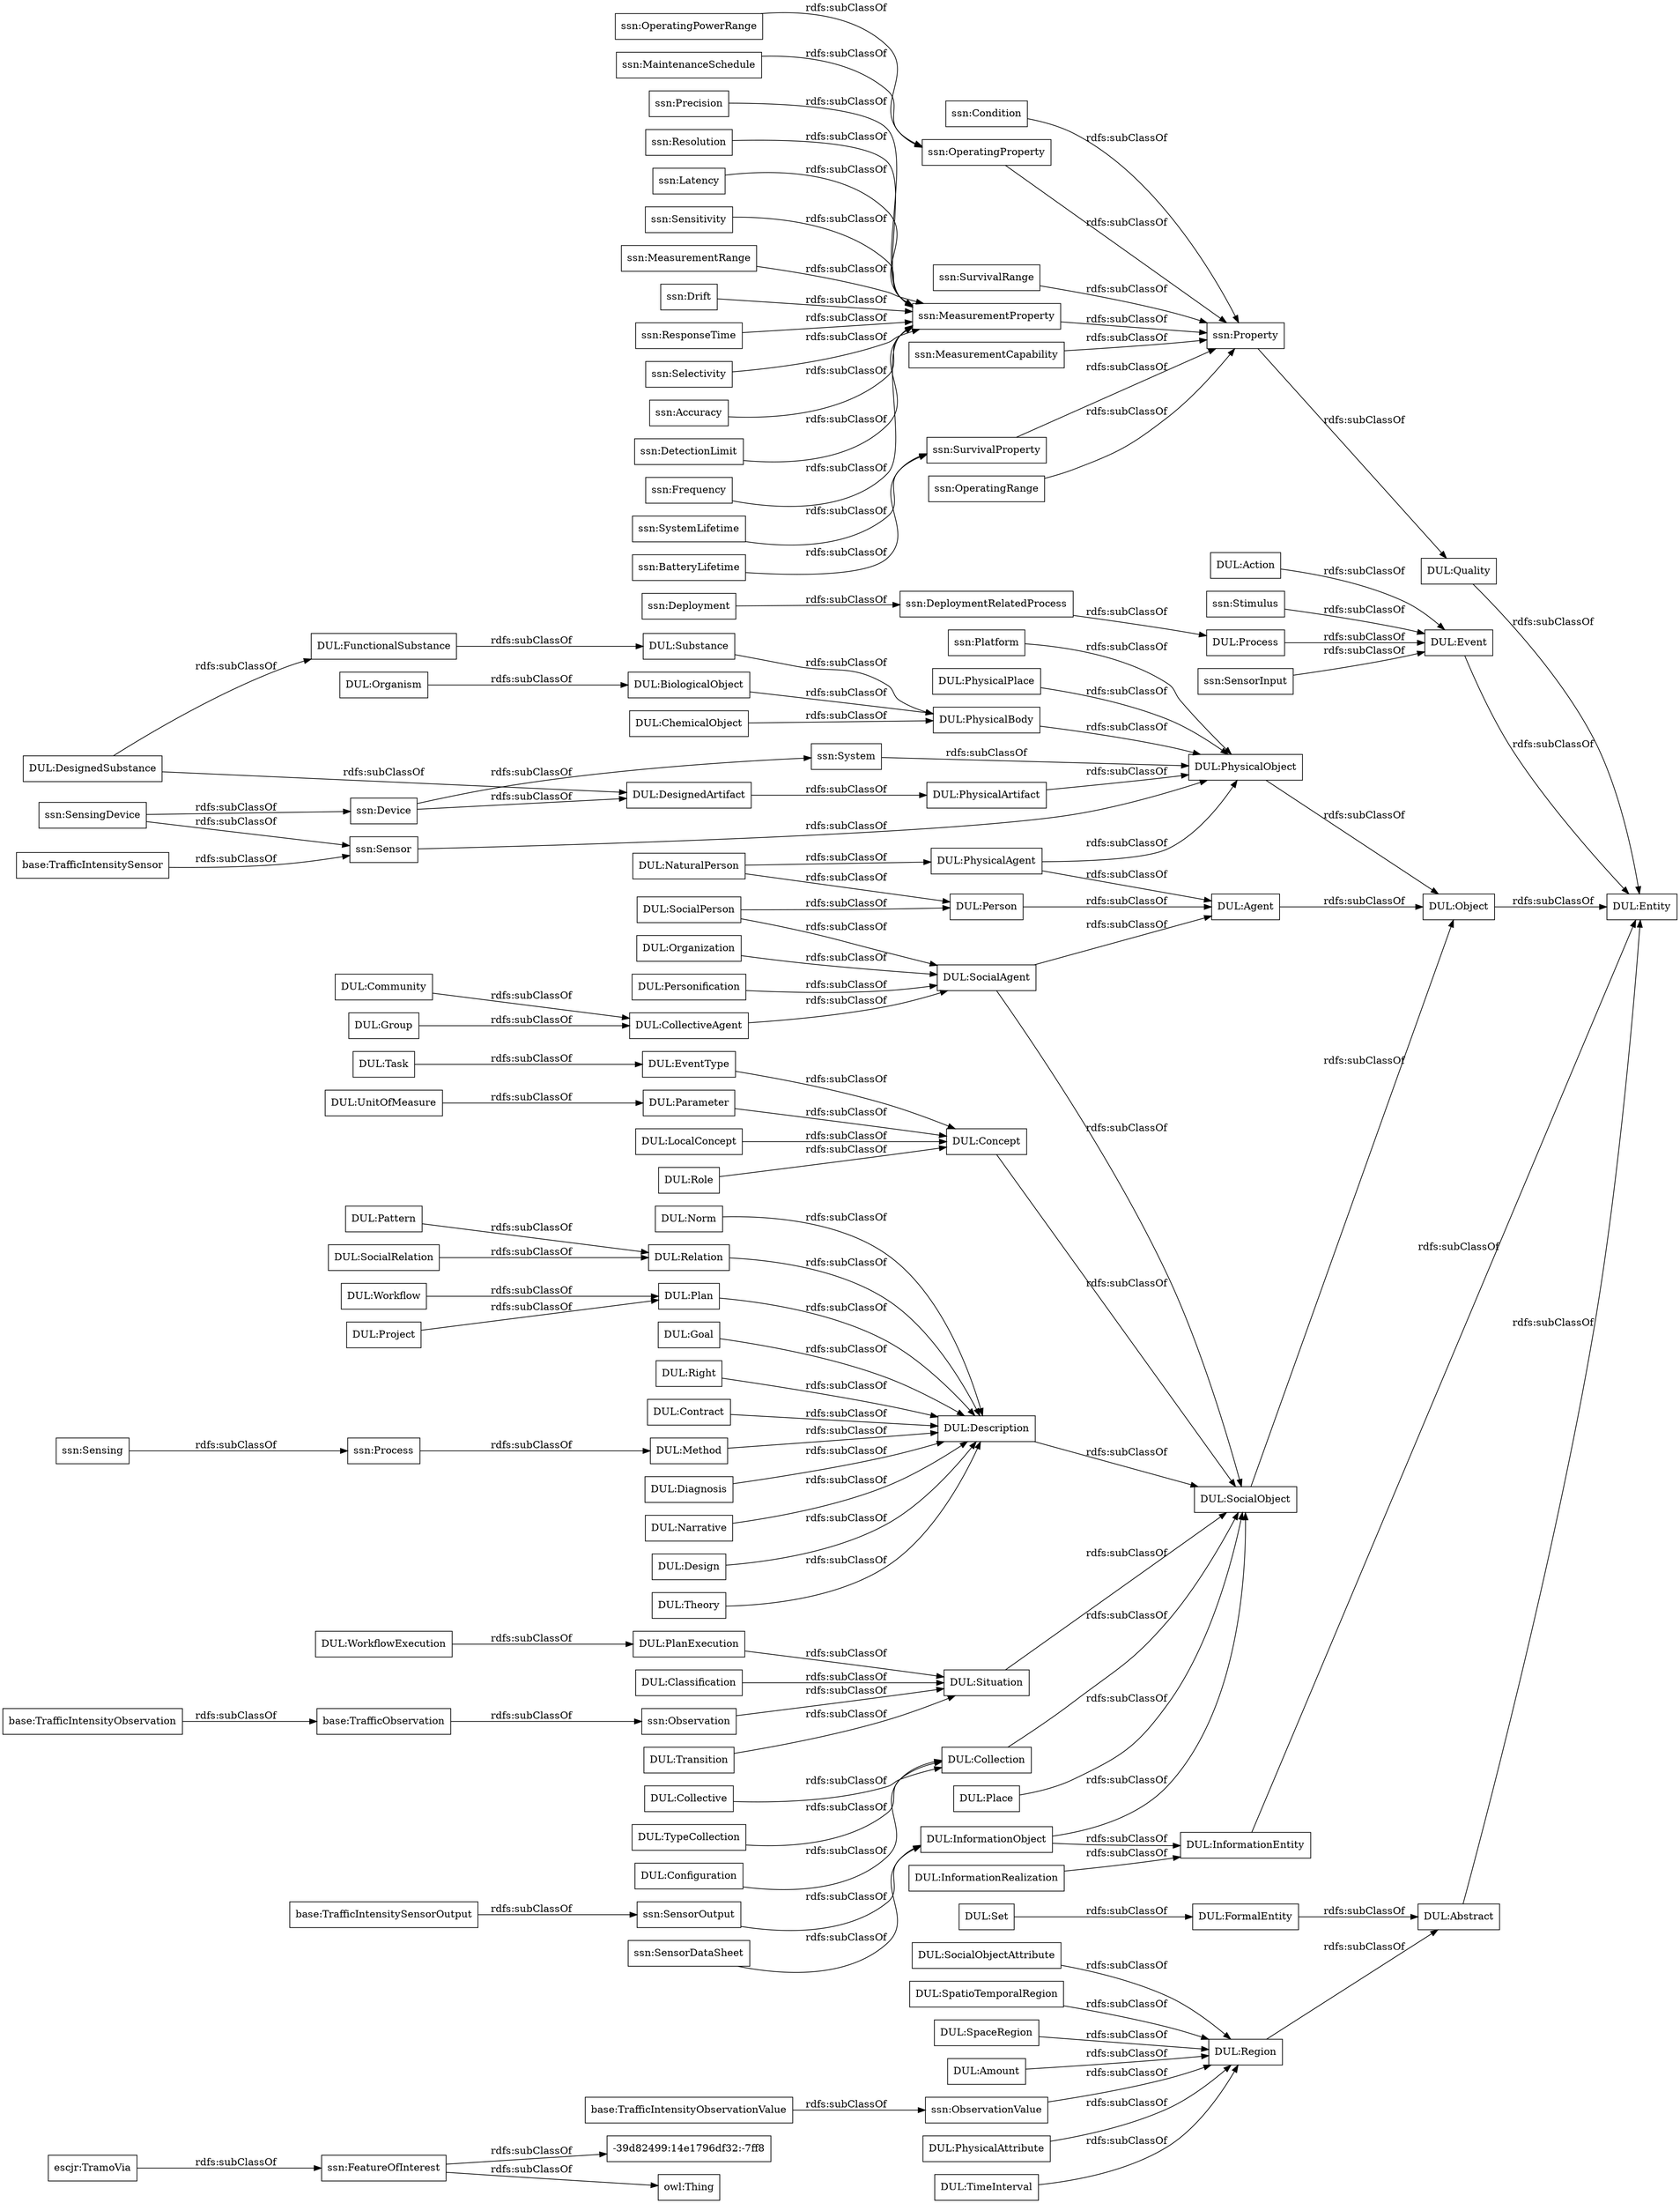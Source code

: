 digraph ar2dtool_diagram { 
rankdir=LR;
size="1000"
node [shape = rectangle, color="black"]; "escjr:TramoVia" "base:TrafficObservation" "base:TrafficIntensitySensorOutput" "base:TrafficIntensitySensor" "base:TrafficIntensityObservationValue" "base:TrafficIntensityObservation" "ssn:Accuracy" "ssn:DetectionLimit" "ssn:Frequency" "ssn:Condition" "DUL:Region" "DUL:Situation" "DUL:PhysicalObject" "ssn:SensorOutput" "ssn:Precision" "ssn:Resolution" "DUL:Quality" "ssn:FeatureOfInterest" "ssn:Sensor" "DUL:InformationObject" "ssn:OperatingProperty" "DUL:Event" "ssn:OperatingPowerRange" "DUL:Method" "ssn:MaintenanceSchedule" "ssn:Sensing" "DUL:Object" "ssn:Latency" "ssn:SurvivalRange" "ssn:SensingDevice" "DUL:DesignedArtifact" "ssn:Sensitivity" "ssn:Stimulus" "DUL:Process" "ssn:MeasurementRange" "ssn:System" "-39d82499:14e1796df32:-7ff8" "ssn:SystemLifetime" "ssn:Property" "ssn:MeasurementProperty" "ssn:Process" "ssn:Deployment" "ssn:MeasurementCapability" "ssn:BatteryLifetime" "ssn:Drift" "ssn:DeploymentRelatedProcess" "ssn:SensorInput" "ssn:ResponseTime" "ssn:ObservationValue" "ssn:SensorDataSheet" "ssn:Observation" "ssn:Selectivity" "ssn:SurvivalProperty" "ssn:Device" "ssn:OperatingRange" "ssn:Platform" "DUL:FunctionalSubstance" "DUL:PhysicalAttribute" "DUL:UnitOfMeasure" "DUL:Organization" "DUL:Collection" "DUL:InformationRealization" "DUL:Person" "DUL:Entity" "DUL:Place" "DUL:Personification" "DUL:ChemicalObject" "DUL:Parameter" "DUL:PhysicalAgent" "DUL:Abstract" "DUL:DesignedSubstance" "DUL:Configuration" "DUL:Concept" "DUL:Agent" "DUL:SocialPerson" "DUL:Collective" "DUL:Substance" "DUL:PhysicalArtifact" "DUL:TypeCollection" "DUL:TimeInterval" "DUL:Set" "DUL:Diagnosis" "DUL:Narrative" "DUL:Design" "DUL:Workflow" "DUL:Community" "DUL:Theory" "DUL:Organism" "DUL:InformationEntity" "DUL:SocialObject" "DUL:PhysicalBody" "DUL:PhysicalPlace" "DUL:Transition" "DUL:LocalConcept" "DUL:NaturalPerson" "DUL:WorkflowExecution" "DUL:SocialObjectAttribute" "DUL:Role" "DUL:FormalEntity" "DUL:Pattern" "DUL:Norm" "DUL:Action" "DUL:Group" "DUL:Description" "DUL:CollectiveAgent" "DUL:Relation" "DUL:Plan" "DUL:EventType" "DUL:SpatioTemporalRegion" "DUL:PlanExecution" "DUL:Goal" "DUL:SpaceRegion" "DUL:Amount" "DUL:Task" "DUL:Project" "DUL:Right" "DUL:Classification" "DUL:BiologicalObject" "DUL:Contract" "DUL:SocialRelation" "DUL:SocialAgent" ; /*classes style*/
	"DUL:Agent" -> "DUL:Object" [ label = "rdfs:subClassOf" ];
	"ssn:Deployment" -> "ssn:DeploymentRelatedProcess" [ label = "rdfs:subClassOf" ];
	"ssn:SensingDevice" -> "ssn:Sensor" [ label = "rdfs:subClassOf" ];
	"ssn:SensingDevice" -> "ssn:Device" [ label = "rdfs:subClassOf" ];
	"ssn:DeploymentRelatedProcess" -> "DUL:Process" [ label = "rdfs:subClassOf" ];
	"DUL:Substance" -> "DUL:PhysicalBody" [ label = "rdfs:subClassOf" ];
	"ssn:Accuracy" -> "ssn:MeasurementProperty" [ label = "rdfs:subClassOf" ];
	"DUL:InformationEntity" -> "DUL:Entity" [ label = "rdfs:subClassOf" ];
	"ssn:FeatureOfInterest" -> "owl:Thing" [ label = "rdfs:subClassOf" ];
	"ssn:FeatureOfInterest" -> "-39d82499:14e1796df32:-7ff8" [ label = "rdfs:subClassOf" ];
	"ssn:Latency" -> "ssn:MeasurementProperty" [ label = "rdfs:subClassOf" ];
	"DUL:Configuration" -> "DUL:Collection" [ label = "rdfs:subClassOf" ];
	"DUL:CollectiveAgent" -> "DUL:SocialAgent" [ label = "rdfs:subClassOf" ];
	"DUL:Process" -> "DUL:Event" [ label = "rdfs:subClassOf" ];
	"base:TrafficIntensityObservation" -> "base:TrafficObservation" [ label = "rdfs:subClassOf" ];
	"DUL:SpatioTemporalRegion" -> "DUL:Region" [ label = "rdfs:subClassOf" ];
	"DUL:FunctionalSubstance" -> "DUL:Substance" [ label = "rdfs:subClassOf" ];
	"ssn:Process" -> "DUL:Method" [ label = "rdfs:subClassOf" ];
	"DUL:SocialObjectAttribute" -> "DUL:Region" [ label = "rdfs:subClassOf" ];
	"DUL:PhysicalAgent" -> "DUL:Agent" [ label = "rdfs:subClassOf" ];
	"DUL:PhysicalAgent" -> "DUL:PhysicalObject" [ label = "rdfs:subClassOf" ];
	"DUL:SocialObject" -> "DUL:Object" [ label = "rdfs:subClassOf" ];
	"DUL:Group" -> "DUL:CollectiveAgent" [ label = "rdfs:subClassOf" ];
	"DUL:PhysicalArtifact" -> "DUL:PhysicalObject" [ label = "rdfs:subClassOf" ];
	"DUL:Description" -> "DUL:SocialObject" [ label = "rdfs:subClassOf" ];
	"ssn:Property" -> "DUL:Quality" [ label = "rdfs:subClassOf" ];
	"DUL:PhysicalObject" -> "DUL:Object" [ label = "rdfs:subClassOf" ];
	"ssn:MeasurementProperty" -> "ssn:Property" [ label = "rdfs:subClassOf" ];
	"DUL:Collective" -> "DUL:Collection" [ label = "rdfs:subClassOf" ];
	"DUL:Plan" -> "DUL:Description" [ label = "rdfs:subClassOf" ];
	"DUL:Action" -> "DUL:Event" [ label = "rdfs:subClassOf" ];
	"DUL:UnitOfMeasure" -> "DUL:Parameter" [ label = "rdfs:subClassOf" ];
	"DUL:Classification" -> "DUL:Situation" [ label = "rdfs:subClassOf" ];
	"DUL:SpaceRegion" -> "DUL:Region" [ label = "rdfs:subClassOf" ];
	"DUL:Design" -> "DUL:Description" [ label = "rdfs:subClassOf" ];
	"DUL:Narrative" -> "DUL:Description" [ label = "rdfs:subClassOf" ];
	"DUL:Transition" -> "DUL:Situation" [ label = "rdfs:subClassOf" ];
	"DUL:DesignedSubstance" -> "DUL:DesignedArtifact" [ label = "rdfs:subClassOf" ];
	"DUL:DesignedSubstance" -> "DUL:FunctionalSubstance" [ label = "rdfs:subClassOf" ];
	"ssn:ResponseTime" -> "ssn:MeasurementProperty" [ label = "rdfs:subClassOf" ];
	"DUL:SocialAgent" -> "DUL:SocialObject" [ label = "rdfs:subClassOf" ];
	"DUL:SocialAgent" -> "DUL:Agent" [ label = "rdfs:subClassOf" ];
	"DUL:PhysicalAttribute" -> "DUL:Region" [ label = "rdfs:subClassOf" ];
	"DUL:Person" -> "DUL:Agent" [ label = "rdfs:subClassOf" ];
	"DUL:Quality" -> "DUL:Entity" [ label = "rdfs:subClassOf" ];
	"DUL:PlanExecution" -> "DUL:Situation" [ label = "rdfs:subClassOf" ];
	"ssn:OperatingRange" -> "ssn:Property" [ label = "rdfs:subClassOf" ];
	"DUL:Diagnosis" -> "DUL:Description" [ label = "rdfs:subClassOf" ];
	"DUL:SocialRelation" -> "DUL:Relation" [ label = "rdfs:subClassOf" ];
	"DUL:Concept" -> "DUL:SocialObject" [ label = "rdfs:subClassOf" ];
	"DUL:Place" -> "DUL:SocialObject" [ label = "rdfs:subClassOf" ];
	"ssn:MeasurementRange" -> "ssn:MeasurementProperty" [ label = "rdfs:subClassOf" ];
	"ssn:Stimulus" -> "DUL:Event" [ label = "rdfs:subClassOf" ];
	"DUL:InformationRealization" -> "DUL:InformationEntity" [ label = "rdfs:subClassOf" ];
	"base:TrafficIntensitySensorOutput" -> "ssn:SensorOutput" [ label = "rdfs:subClassOf" ];
	"ssn:SurvivalProperty" -> "ssn:Property" [ label = "rdfs:subClassOf" ];
	"DUL:InformationObject" -> "DUL:SocialObject" [ label = "rdfs:subClassOf" ];
	"DUL:InformationObject" -> "DUL:InformationEntity" [ label = "rdfs:subClassOf" ];
	"DUL:Goal" -> "DUL:Description" [ label = "rdfs:subClassOf" ];
	"ssn:MaintenanceSchedule" -> "ssn:OperatingProperty" [ label = "rdfs:subClassOf" ];
	"DUL:WorkflowExecution" -> "DUL:PlanExecution" [ label = "rdfs:subClassOf" ];
	"DUL:PhysicalBody" -> "DUL:PhysicalObject" [ label = "rdfs:subClassOf" ];
	"DUL:Community" -> "DUL:CollectiveAgent" [ label = "rdfs:subClassOf" ];
	"DUL:LocalConcept" -> "DUL:Concept" [ label = "rdfs:subClassOf" ];
	"DUL:FormalEntity" -> "DUL:Abstract" [ label = "rdfs:subClassOf" ];
	"DUL:Right" -> "DUL:Description" [ label = "rdfs:subClassOf" ];
	"DUL:Role" -> "DUL:Concept" [ label = "rdfs:subClassOf" ];
	"base:TrafficIntensitySensor" -> "ssn:Sensor" [ label = "rdfs:subClassOf" ];
	"ssn:SensorInput" -> "DUL:Event" [ label = "rdfs:subClassOf" ];
	"DUL:PhysicalPlace" -> "DUL:PhysicalObject" [ label = "rdfs:subClassOf" ];
	"DUL:Workflow" -> "DUL:Plan" [ label = "rdfs:subClassOf" ];
	"DUL:Task" -> "DUL:EventType" [ label = "rdfs:subClassOf" ];
	"ssn:Sensitivity" -> "ssn:MeasurementProperty" [ label = "rdfs:subClassOf" ];
	"DUL:SocialPerson" -> "DUL:Person" [ label = "rdfs:subClassOf" ];
	"DUL:SocialPerson" -> "DUL:SocialAgent" [ label = "rdfs:subClassOf" ];
	"DUL:Contract" -> "DUL:Description" [ label = "rdfs:subClassOf" ];
	"DUL:ChemicalObject" -> "DUL:PhysicalBody" [ label = "rdfs:subClassOf" ];
	"ssn:Drift" -> "ssn:MeasurementProperty" [ label = "rdfs:subClassOf" ];
	"ssn:System" -> "DUL:PhysicalObject" [ label = "rdfs:subClassOf" ];
	"DUL:Relation" -> "DUL:Description" [ label = "rdfs:subClassOf" ];
	"DUL:Event" -> "DUL:Entity" [ label = "rdfs:subClassOf" ];
	"ssn:Resolution" -> "ssn:MeasurementProperty" [ label = "rdfs:subClassOf" ];
	"escjr:TramoVia" -> "ssn:FeatureOfInterest" [ label = "rdfs:subClassOf" ];
	"ssn:Precision" -> "ssn:MeasurementProperty" [ label = "rdfs:subClassOf" ];
	"DUL:Theory" -> "DUL:Description" [ label = "rdfs:subClassOf" ];
	"DUL:Project" -> "DUL:Plan" [ label = "rdfs:subClassOf" ];
	"DUL:Abstract" -> "DUL:Entity" [ label = "rdfs:subClassOf" ];
	"ssn:DetectionLimit" -> "ssn:MeasurementProperty" [ label = "rdfs:subClassOf" ];
	"DUL:Set" -> "DUL:FormalEntity" [ label = "rdfs:subClassOf" ];
	"ssn:Sensor" -> "DUL:PhysicalObject" [ label = "rdfs:subClassOf" ];
	"DUL:NaturalPerson" -> "DUL:Person" [ label = "rdfs:subClassOf" ];
	"DUL:NaturalPerson" -> "DUL:PhysicalAgent" [ label = "rdfs:subClassOf" ];
	"DUL:Parameter" -> "DUL:Concept" [ label = "rdfs:subClassOf" ];
	"DUL:BiologicalObject" -> "DUL:PhysicalBody" [ label = "rdfs:subClassOf" ];
	"ssn:SensorDataSheet" -> "DUL:InformationObject" [ label = "rdfs:subClassOf" ];
	"DUL:Pattern" -> "DUL:Relation" [ label = "rdfs:subClassOf" ];
	"ssn:OperatingPowerRange" -> "ssn:OperatingProperty" [ label = "rdfs:subClassOf" ];
	"DUL:Amount" -> "DUL:Region" [ label = "rdfs:subClassOf" ];
	"DUL:Collection" -> "DUL:SocialObject" [ label = "rdfs:subClassOf" ];
	"DUL:Region" -> "DUL:Abstract" [ label = "rdfs:subClassOf" ];
	"ssn:ObservationValue" -> "DUL:Region" [ label = "rdfs:subClassOf" ];
	"DUL:Norm" -> "DUL:Description" [ label = "rdfs:subClassOf" ];
	"DUL:TypeCollection" -> "DUL:Collection" [ label = "rdfs:subClassOf" ];
	"base:TrafficObservation" -> "ssn:Observation" [ label = "rdfs:subClassOf" ];
	"ssn:Device" -> "DUL:DesignedArtifact" [ label = "rdfs:subClassOf" ];
	"ssn:Device" -> "ssn:System" [ label = "rdfs:subClassOf" ];
	"DUL:DesignedArtifact" -> "DUL:PhysicalArtifact" [ label = "rdfs:subClassOf" ];
	"DUL:Situation" -> "DUL:SocialObject" [ label = "rdfs:subClassOf" ];
	"ssn:Platform" -> "DUL:PhysicalObject" [ label = "rdfs:subClassOf" ];
	"DUL:EventType" -> "DUL:Concept" [ label = "rdfs:subClassOf" ];
	"ssn:OperatingProperty" -> "ssn:Property" [ label = "rdfs:subClassOf" ];
	"ssn:Selectivity" -> "ssn:MeasurementProperty" [ label = "rdfs:subClassOf" ];
	"ssn:BatteryLifetime" -> "ssn:SurvivalProperty" [ label = "rdfs:subClassOf" ];
	"DUL:TimeInterval" -> "DUL:Region" [ label = "rdfs:subClassOf" ];
	"base:TrafficIntensityObservationValue" -> "ssn:ObservationValue" [ label = "rdfs:subClassOf" ];
	"ssn:Observation" -> "DUL:Situation" [ label = "rdfs:subClassOf" ];
	"DUL:Personification" -> "DUL:SocialAgent" [ label = "rdfs:subClassOf" ];
	"DUL:Method" -> "DUL:Description" [ label = "rdfs:subClassOf" ];
	"ssn:Sensing" -> "ssn:Process" [ label = "rdfs:subClassOf" ];
	"DUL:Object" -> "DUL:Entity" [ label = "rdfs:subClassOf" ];
	"ssn:SystemLifetime" -> "ssn:SurvivalProperty" [ label = "rdfs:subClassOf" ];
	"ssn:SurvivalRange" -> "ssn:Property" [ label = "rdfs:subClassOf" ];
	"ssn:SensorOutput" -> "DUL:InformationObject" [ label = "rdfs:subClassOf" ];
	"ssn:Frequency" -> "ssn:MeasurementProperty" [ label = "rdfs:subClassOf" ];
	"ssn:Condition" -> "ssn:Property" [ label = "rdfs:subClassOf" ];
	"DUL:Organism" -> "DUL:BiologicalObject" [ label = "rdfs:subClassOf" ];
	"ssn:MeasurementCapability" -> "ssn:Property" [ label = "rdfs:subClassOf" ];
	"DUL:Organization" -> "DUL:SocialAgent" [ label = "rdfs:subClassOf" ];

}
